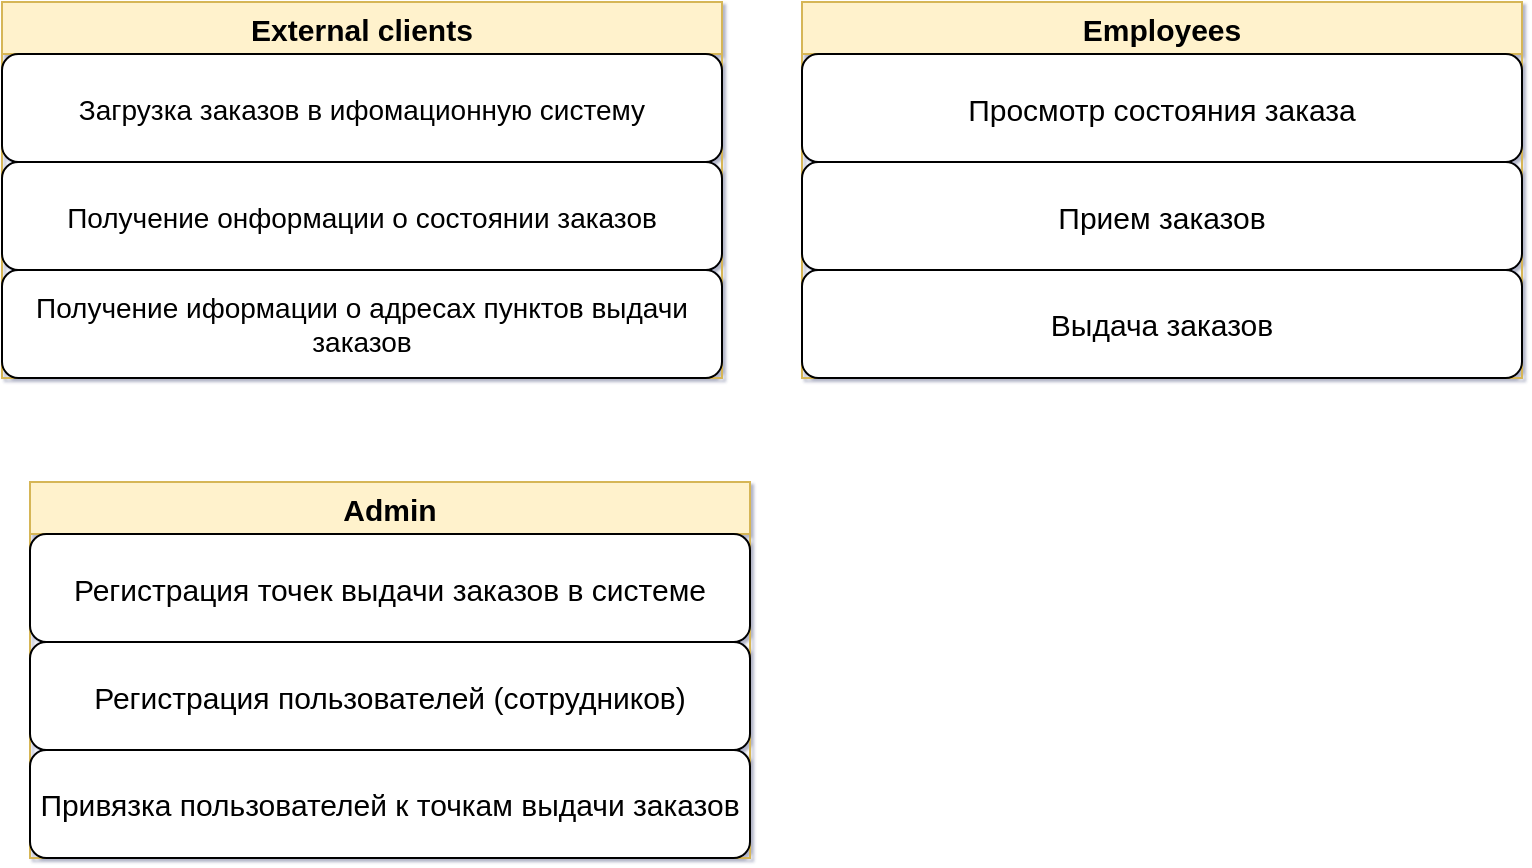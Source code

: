 <mxfile version="16.5.6" type="device" pages="2"><diagram id="DJg0iCYao6Mz2RTA7JV3" name="Full"><mxGraphModel dx="1550" dy="835" grid="1" gridSize="10" guides="1" tooltips="1" connect="1" arrows="1" fold="1" page="1" pageScale="1" pageWidth="827" pageHeight="1169" math="0" shadow="1"><root><mxCell id="0"/><mxCell id="1" parent="0"/><mxCell id="4TQ-NBCJd5pS2n5rvge4-6" value="External clients" style="swimlane;fontStyle=1;childLayout=stackLayout;horizontal=1;startSize=26;horizontalStack=0;resizeParent=1;resizeParentMax=0;resizeLast=0;collapsible=1;marginBottom=0;align=center;fontSize=15;fillColor=#fff2cc;strokeColor=#d6b656;" vertex="1" parent="1"><mxGeometry x="40" y="40" width="360" height="188" as="geometry"/></mxCell><mxCell id="4TQ-NBCJd5pS2n5rvge4-7" value="Загрузка заказов в ифомационную систему" style="text;strokeColor=default;fillColor=default;spacingLeft=4;spacingRight=4;overflow=hidden;rotatable=0;points=[[0,0.5],[1,0.5]];portConstraint=eastwest;fontSize=14;glass=0;rounded=1;align=center;verticalAlign=middle;" vertex="1" parent="4TQ-NBCJd5pS2n5rvge4-6"><mxGeometry y="26" width="360" height="54" as="geometry"/></mxCell><mxCell id="4TQ-NBCJd5pS2n5rvge4-8" value="Получение онформации о состоянии заказов" style="text;strokeColor=default;fillColor=default;spacingLeft=4;spacingRight=4;overflow=hidden;rotatable=0;points=[[0,0.5],[1,0.5]];portConstraint=eastwest;fontSize=14;gradientColor=none;glass=0;rounded=1;align=center;verticalAlign=middle;" vertex="1" parent="4TQ-NBCJd5pS2n5rvge4-6"><mxGeometry y="80" width="360" height="54" as="geometry"/></mxCell><mxCell id="4TQ-NBCJd5pS2n5rvge4-9" value="Получение иформации о адресах пунктов выдачи заказов" style="text;strokeColor=default;fillColor=default;spacingLeft=4;spacingRight=4;overflow=hidden;rotatable=0;points=[[0,0.5],[1,0.5]];portConstraint=eastwest;fontSize=14;align=center;flipH=1;horizontal=1;verticalAlign=middle;labelPosition=center;verticalLabelPosition=middle;whiteSpace=wrap;rounded=1;" vertex="1" parent="4TQ-NBCJd5pS2n5rvge4-6"><mxGeometry y="134" width="360" height="54" as="geometry"/></mxCell><mxCell id="4TQ-NBCJd5pS2n5rvge4-12" value="Employees" style="swimlane;fontStyle=1;childLayout=stackLayout;horizontal=1;startSize=26;horizontalStack=0;resizeParent=1;resizeParentMax=0;resizeLast=0;collapsible=1;marginBottom=0;align=center;fontSize=15;fillColor=#fff2cc;strokeColor=#d6b656;" vertex="1" parent="1"><mxGeometry x="440" y="40" width="360" height="188" as="geometry"/></mxCell><mxCell id="4TQ-NBCJd5pS2n5rvge4-13" value="Просмотр состояния заказа" style="text;strokeColor=default;fillColor=default;spacingLeft=4;spacingRight=4;overflow=hidden;rotatable=0;points=[[0,0.5],[1,0.5]];portConstraint=eastwest;fontSize=15;glass=0;rounded=1;verticalAlign=middle;align=center;" vertex="1" parent="4TQ-NBCJd5pS2n5rvge4-12"><mxGeometry y="26" width="360" height="54" as="geometry"/></mxCell><mxCell id="4TQ-NBCJd5pS2n5rvge4-14" value="Прием заказов" style="text;strokeColor=default;fillColor=default;spacingLeft=4;spacingRight=4;overflow=hidden;rotatable=0;points=[[0,0.5],[1,0.5]];portConstraint=eastwest;fontSize=15;gradientColor=none;glass=0;rounded=1;verticalAlign=middle;align=center;" vertex="1" parent="4TQ-NBCJd5pS2n5rvge4-12"><mxGeometry y="80" width="360" height="54" as="geometry"/></mxCell><mxCell id="4TQ-NBCJd5pS2n5rvge4-15" value="Выдача заказов" style="text;strokeColor=default;fillColor=default;spacingLeft=4;spacingRight=4;overflow=hidden;rotatable=0;points=[[0,0.5],[1,0.5]];portConstraint=eastwest;fontSize=15;align=center;flipH=1;horizontal=1;verticalAlign=middle;labelPosition=center;verticalLabelPosition=middle;textDirection=ltr;whiteSpace=wrap;rounded=1;" vertex="1" parent="4TQ-NBCJd5pS2n5rvge4-12"><mxGeometry y="134" width="360" height="54" as="geometry"/></mxCell><mxCell id="4TQ-NBCJd5pS2n5rvge4-20" value="Admin" style="swimlane;fontStyle=1;childLayout=stackLayout;horizontal=1;startSize=26;horizontalStack=0;resizeParent=1;resizeParentMax=0;resizeLast=0;collapsible=1;marginBottom=0;align=center;fontSize=15;fillColor=#fff2cc;strokeColor=#d6b656;" vertex="1" parent="1"><mxGeometry x="54" y="280" width="360" height="188" as="geometry"/></mxCell><mxCell id="4TQ-NBCJd5pS2n5rvge4-21" value="Регистрация точек выдачи заказов в системе" style="text;strokeColor=default;fillColor=default;spacingLeft=4;spacingRight=4;overflow=hidden;rotatable=0;points=[[0,0.5],[1,0.5]];portConstraint=eastwest;fontSize=15;glass=0;rounded=1;verticalAlign=middle;align=center;" vertex="1" parent="4TQ-NBCJd5pS2n5rvge4-20"><mxGeometry y="26" width="360" height="54" as="geometry"/></mxCell><mxCell id="4TQ-NBCJd5pS2n5rvge4-22" value="Регистрация пользователей (сотрудников)" style="text;strokeColor=default;fillColor=default;spacingLeft=4;spacingRight=4;overflow=hidden;rotatable=0;points=[[0,0.5],[1,0.5]];portConstraint=eastwest;fontSize=15;gradientColor=none;glass=0;rounded=1;verticalAlign=middle;align=center;" vertex="1" parent="4TQ-NBCJd5pS2n5rvge4-20"><mxGeometry y="80" width="360" height="54" as="geometry"/></mxCell><mxCell id="4TQ-NBCJd5pS2n5rvge4-23" value="Привязка пользователей к точкам выдачи заказов" style="text;strokeColor=default;fillColor=default;spacingLeft=4;spacingRight=4;overflow=hidden;rotatable=0;points=[[0,0.5],[1,0.5]];portConstraint=eastwest;fontSize=15;align=center;flipH=1;horizontal=1;verticalAlign=middle;labelPosition=center;verticalLabelPosition=middle;textDirection=ltr;whiteSpace=wrap;rounded=1;" vertex="1" parent="4TQ-NBCJd5pS2n5rvge4-20"><mxGeometry y="134" width="360" height="54" as="geometry"/></mxCell></root></mxGraphModel></diagram><diagram id="Bs3cKynJQhUaA62CNFnk" name="MVP"><mxGraphModel dx="1550" dy="835" grid="1" gridSize="10" guides="1" tooltips="1" connect="1" arrows="1" fold="1" page="1" pageScale="1" pageWidth="827" pageHeight="1169" math="0" shadow="0"><root><mxCell id="O9qAHxA9BA8ayNH_pmK2-0"/><mxCell id="O9qAHxA9BA8ayNH_pmK2-1" parent="O9qAHxA9BA8ayNH_pmK2-0"/><mxCell id="1VrcO5jCPtCQee3ej7KD-0" value="External clients" style="swimlane;fontStyle=1;childLayout=stackLayout;horizontal=1;startSize=26;horizontalStack=0;resizeParent=1;resizeParentMax=0;resizeLast=0;collapsible=1;marginBottom=0;align=center;fontSize=15;fillColor=#fff2cc;strokeColor=#d6b656;" vertex="1" parent="O9qAHxA9BA8ayNH_pmK2-1"><mxGeometry x="40" y="40" width="360" height="188" as="geometry"/></mxCell><mxCell id="1VrcO5jCPtCQee3ej7KD-1" value="Загрузка заказов в ифомационную систему" style="text;strokeColor=default;fillColor=default;spacingLeft=4;spacingRight=4;overflow=hidden;rotatable=0;points=[[0,0.5],[1,0.5]];portConstraint=eastwest;fontSize=14;glass=0;rounded=1;align=center;verticalAlign=middle;" vertex="1" parent="1VrcO5jCPtCQee3ej7KD-0"><mxGeometry y="26" width="360" height="54" as="geometry"/></mxCell><mxCell id="1VrcO5jCPtCQee3ej7KD-2" value="Получение онформации о состоянии заказов" style="text;strokeColor=default;fillColor=default;spacingLeft=4;spacingRight=4;overflow=hidden;rotatable=0;points=[[0,0.5],[1,0.5]];portConstraint=eastwest;fontSize=14;gradientColor=none;glass=0;rounded=1;align=center;verticalAlign=middle;" vertex="1" parent="1VrcO5jCPtCQee3ej7KD-0"><mxGeometry y="80" width="360" height="54" as="geometry"/></mxCell><mxCell id="1VrcO5jCPtCQee3ej7KD-3" value="Получение иформации о адресах пунктов выдачи заказов" style="text;strokeColor=default;fillColor=default;spacingLeft=4;spacingRight=4;overflow=hidden;rotatable=0;points=[[0,0.5],[1,0.5]];portConstraint=eastwest;fontSize=14;align=center;flipH=1;horizontal=1;verticalAlign=middle;labelPosition=center;verticalLabelPosition=middle;whiteSpace=wrap;rounded=1;" vertex="1" parent="1VrcO5jCPtCQee3ej7KD-0"><mxGeometry y="134" width="360" height="54" as="geometry"/></mxCell><mxCell id="1VrcO5jCPtCQee3ej7KD-4" value="Employees" style="swimlane;fontStyle=1;childLayout=stackLayout;horizontal=1;startSize=26;horizontalStack=0;resizeParent=1;resizeParentMax=0;resizeLast=0;collapsible=1;marginBottom=0;align=center;fontSize=15;fillColor=#fff2cc;strokeColor=#d6b656;" vertex="1" parent="O9qAHxA9BA8ayNH_pmK2-1"><mxGeometry x="440" y="40" width="360" height="188" as="geometry"/></mxCell><mxCell id="1VrcO5jCPtCQee3ej7KD-5" value="Просмотр состояния заказа" style="text;strokeColor=default;fillColor=default;spacingLeft=4;spacingRight=4;overflow=hidden;rotatable=0;points=[[0,0.5],[1,0.5]];portConstraint=eastwest;fontSize=15;glass=0;rounded=1;verticalAlign=middle;align=center;" vertex="1" parent="1VrcO5jCPtCQee3ej7KD-4"><mxGeometry y="26" width="360" height="54" as="geometry"/></mxCell><mxCell id="1VrcO5jCPtCQee3ej7KD-6" value="Прием заказов" style="text;strokeColor=default;fillColor=default;spacingLeft=4;spacingRight=4;overflow=hidden;rotatable=0;points=[[0,0.5],[1,0.5]];portConstraint=eastwest;fontSize=15;gradientColor=none;glass=0;rounded=1;verticalAlign=middle;align=center;" vertex="1" parent="1VrcO5jCPtCQee3ej7KD-4"><mxGeometry y="80" width="360" height="54" as="geometry"/></mxCell><mxCell id="1VrcO5jCPtCQee3ej7KD-7" value="Выдача заказов" style="text;strokeColor=default;fillColor=default;spacingLeft=4;spacingRight=4;overflow=hidden;rotatable=0;points=[[0,0.5],[1,0.5]];portConstraint=eastwest;fontSize=15;align=center;flipH=1;horizontal=1;verticalAlign=middle;labelPosition=center;verticalLabelPosition=middle;textDirection=ltr;whiteSpace=wrap;rounded=1;" vertex="1" parent="1VrcO5jCPtCQee3ej7KD-4"><mxGeometry y="134" width="360" height="54" as="geometry"/></mxCell></root></mxGraphModel></diagram></mxfile>